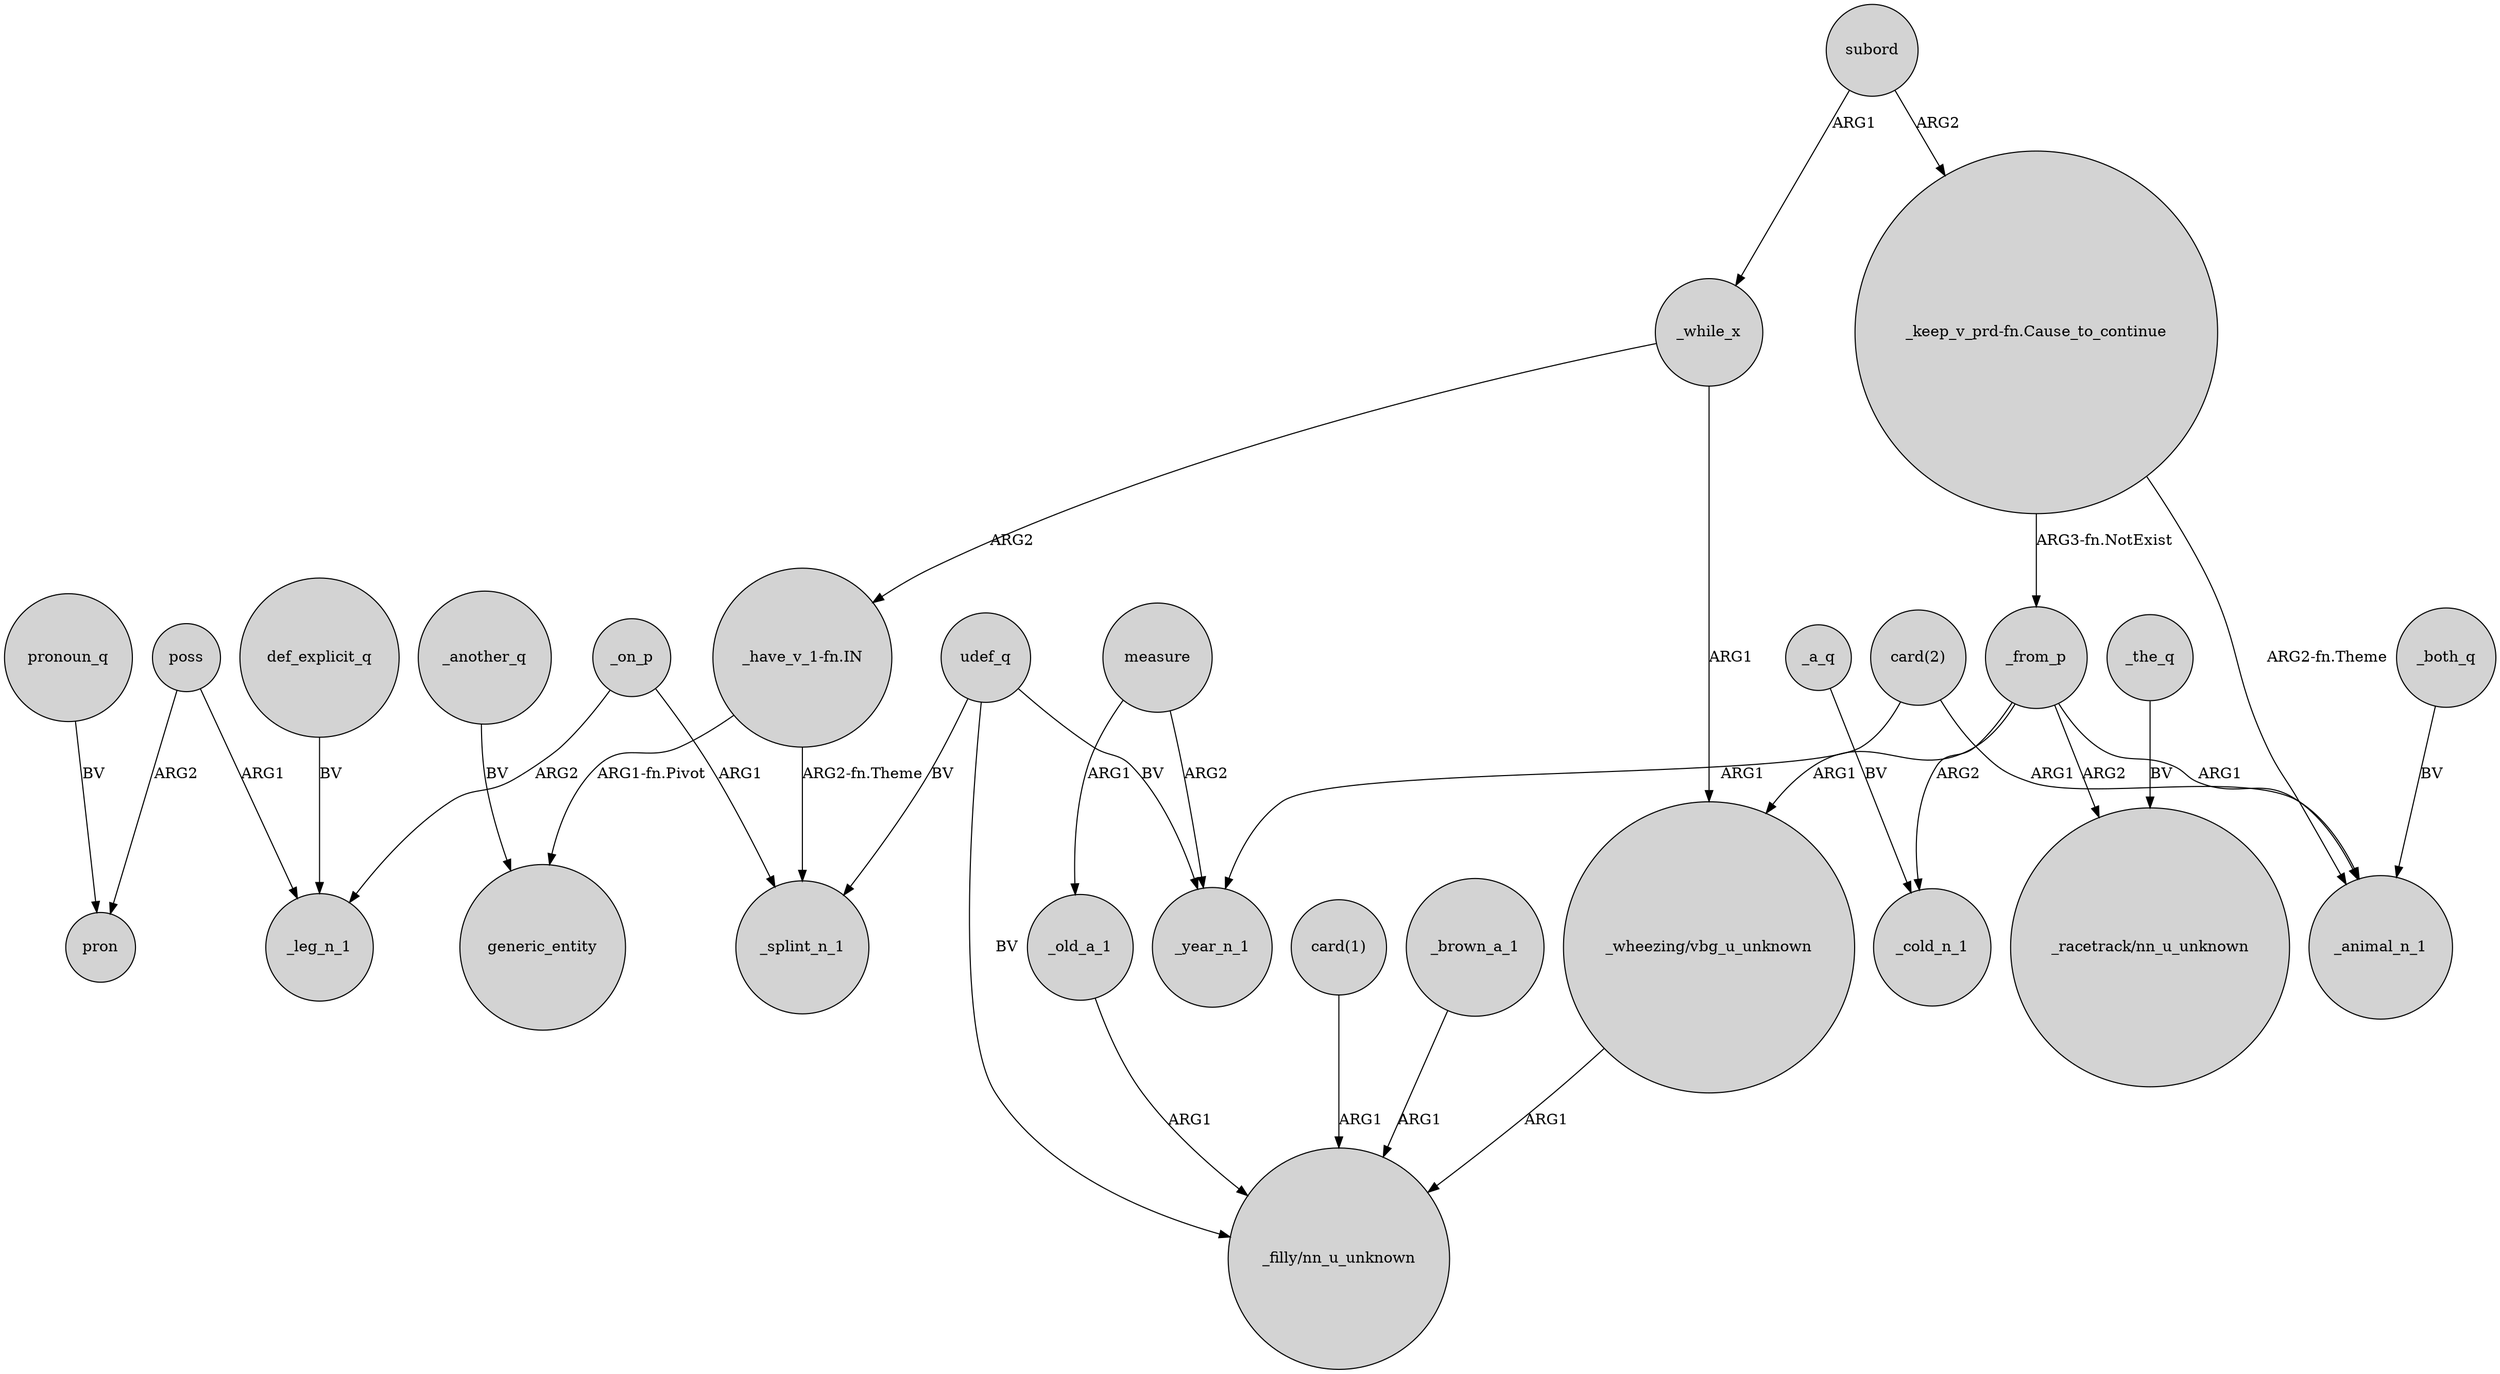 digraph {
	node [shape=circle style=filled]
	poss -> pron [label=ARG2]
	measure -> _year_n_1 [label=ARG2]
	udef_q -> "_filly/nn_u_unknown" [label=BV]
	"_have_v_1-fn.IN" -> generic_entity [label="ARG1-fn.Pivot"]
	_while_x -> "_wheezing/vbg_u_unknown" [label=ARG1]
	_from_p -> "_racetrack/nn_u_unknown" [label=ARG2]
	_from_p -> _cold_n_1 [label=ARG2]
	"_keep_v_prd-fn.Cause_to_continue" -> _animal_n_1 [label="ARG2-fn.Theme"]
	poss -> _leg_n_1 [label=ARG1]
	_old_a_1 -> "_filly/nn_u_unknown" [label=ARG1]
	"card(1)" -> "_filly/nn_u_unknown" [label=ARG1]
	measure -> _old_a_1 [label=ARG1]
	_another_q -> generic_entity [label=BV]
	_on_p -> _leg_n_1 [label=ARG2]
	pronoun_q -> pron [label=BV]
	subord -> _while_x [label=ARG1]
	"card(2)" -> _year_n_1 [label=ARG1]
	_both_q -> _animal_n_1 [label=BV]
	_brown_a_1 -> "_filly/nn_u_unknown" [label=ARG1]
	"_wheezing/vbg_u_unknown" -> "_filly/nn_u_unknown" [label=ARG1]
	"_have_v_1-fn.IN" -> _splint_n_1 [label="ARG2-fn.Theme"]
	subord -> "_keep_v_prd-fn.Cause_to_continue" [label=ARG2]
	udef_q -> _splint_n_1 [label=BV]
	_while_x -> "_have_v_1-fn.IN" [label=ARG2]
	"_keep_v_prd-fn.Cause_to_continue" -> _from_p [label="ARG3-fn.NotExist"]
	"card(2)" -> _animal_n_1 [label=ARG1]
	_the_q -> "_racetrack/nn_u_unknown" [label=BV]
	udef_q -> _year_n_1 [label=BV]
	_from_p -> "_wheezing/vbg_u_unknown" [label=ARG1]
	_from_p -> _animal_n_1 [label=ARG1]
	_a_q -> _cold_n_1 [label=BV]
	def_explicit_q -> _leg_n_1 [label=BV]
	_on_p -> _splint_n_1 [label=ARG1]
}
